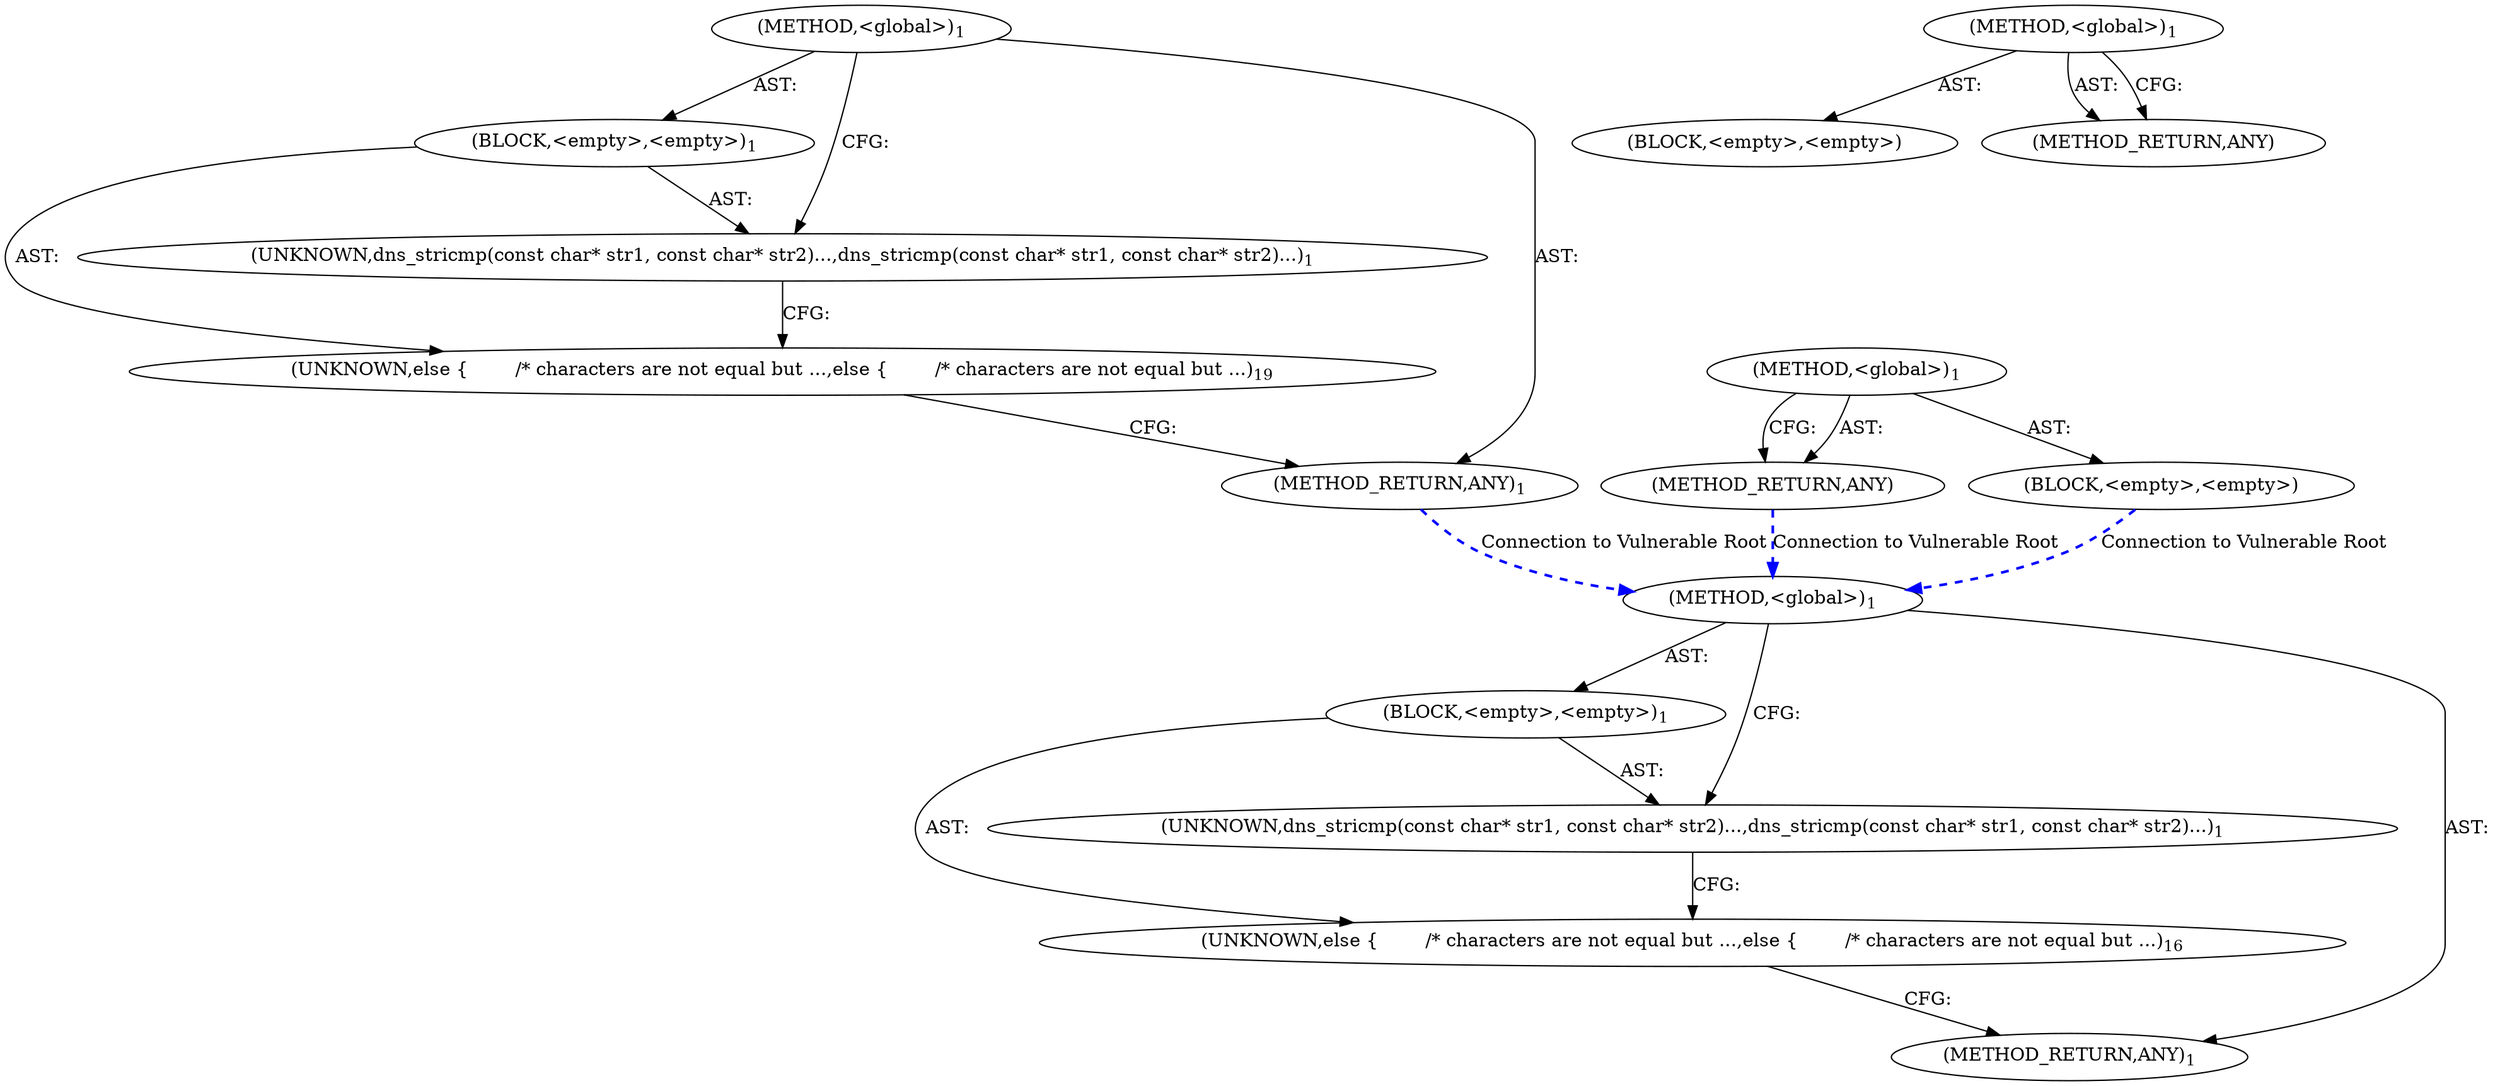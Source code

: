 digraph "&lt;global&gt;" {
vulnerable_6 [label=<(METHOD,&lt;global&gt;)<SUB>1</SUB>>];
vulnerable_7 [label=<(BLOCK,&lt;empty&gt;,&lt;empty&gt;)<SUB>1</SUB>>];
vulnerable_8 [label=<(UNKNOWN,dns_stricmp(const char* str1, const char* str2)...,dns_stricmp(const char* str1, const char* str2)...)<SUB>1</SUB>>];
vulnerable_9 [label=<(UNKNOWN,else {
        /* characters are not equal but ...,else {
        /* characters are not equal but ...)<SUB>16</SUB>>];
vulnerable_10 [label=<(METHOD_RETURN,ANY)<SUB>1</SUB>>];
vulnerable_15 [label=<(METHOD,&lt;global&gt;)<SUB>1</SUB>>];
vulnerable_16 [label=<(BLOCK,&lt;empty&gt;,&lt;empty&gt;)>];
vulnerable_17 [label=<(METHOD_RETURN,ANY)>];
fixed_6 [label=<(METHOD,&lt;global&gt;)<SUB>1</SUB>>];
fixed_7 [label=<(BLOCK,&lt;empty&gt;,&lt;empty&gt;)<SUB>1</SUB>>];
fixed_8 [label=<(UNKNOWN,dns_stricmp(const char* str1, const char* str2)...,dns_stricmp(const char* str1, const char* str2)...)<SUB>1</SUB>>];
fixed_9 [label=<(UNKNOWN,else {
        /* characters are not equal but ...,else {
        /* characters are not equal but ...)<SUB>19</SUB>>];
fixed_10 [label=<(METHOD_RETURN,ANY)<SUB>1</SUB>>];
fixed_15 [label=<(METHOD,&lt;global&gt;)<SUB>1</SUB>>];
fixed_16 [label=<(BLOCK,&lt;empty&gt;,&lt;empty&gt;)>];
fixed_17 [label=<(METHOD_RETURN,ANY)>];
vulnerable_6 -> vulnerable_7  [key=0, label="AST: "];
vulnerable_6 -> vulnerable_10  [key=0, label="AST: "];
vulnerable_6 -> vulnerable_8  [key=0, label="CFG: "];
vulnerable_7 -> vulnerable_8  [key=0, label="AST: "];
vulnerable_7 -> vulnerable_9  [key=0, label="AST: "];
vulnerable_8 -> vulnerable_9  [key=0, label="CFG: "];
vulnerable_9 -> vulnerable_10  [key=0, label="CFG: "];
vulnerable_15 -> vulnerable_16  [key=0, label="AST: "];
vulnerable_15 -> vulnerable_17  [key=0, label="AST: "];
vulnerable_15 -> vulnerable_17  [key=1, label="CFG: "];
fixed_6 -> fixed_7  [key=0, label="AST: "];
fixed_6 -> fixed_10  [key=0, label="AST: "];
fixed_6 -> fixed_8  [key=0, label="CFG: "];
fixed_7 -> fixed_8  [key=0, label="AST: "];
fixed_7 -> fixed_9  [key=0, label="AST: "];
fixed_8 -> fixed_9  [key=0, label="CFG: "];
fixed_9 -> fixed_10  [key=0, label="CFG: "];
fixed_10 -> vulnerable_6  [color=blue, key=0, label="Connection to Vulnerable Root", penwidth="2.0", style=dashed];
fixed_15 -> fixed_16  [key=0, label="AST: "];
fixed_15 -> fixed_17  [key=0, label="AST: "];
fixed_15 -> fixed_17  [key=1, label="CFG: "];
fixed_16 -> vulnerable_6  [color=blue, key=0, label="Connection to Vulnerable Root", penwidth="2.0", style=dashed];
fixed_17 -> vulnerable_6  [color=blue, key=0, label="Connection to Vulnerable Root", penwidth="2.0", style=dashed];
}
